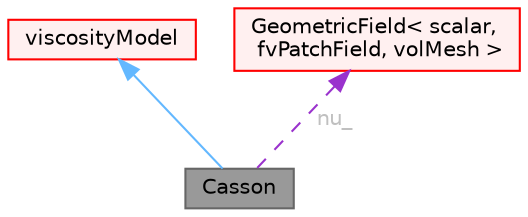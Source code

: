 digraph "Casson"
{
 // LATEX_PDF_SIZE
  bgcolor="transparent";
  edge [fontname=Helvetica,fontsize=10,labelfontname=Helvetica,labelfontsize=10];
  node [fontname=Helvetica,fontsize=10,shape=box,height=0.2,width=0.4];
  Node1 [id="Node000001",label="Casson",height=0.2,width=0.4,color="gray40", fillcolor="grey60", style="filled", fontcolor="black",tooltip="An incompressible Casson non-Newtonian viscosity model."];
  Node2 -> Node1 [id="edge1_Node000001_Node000002",dir="back",color="steelblue1",style="solid",tooltip=" "];
  Node2 [id="Node000002",label="viscosityModel",height=0.2,width=0.4,color="red", fillcolor="#FFF0F0", style="filled",URL="$classFoam_1_1viscosityModel.html",tooltip="An abstract base class for incompressible viscosityModels."];
  Node26 -> Node1 [id="edge2_Node000001_Node000026",dir="back",color="darkorchid3",style="dashed",tooltip=" ",label=" nu_",fontcolor="grey" ];
  Node26 [id="Node000026",label="GeometricField\< scalar,\l fvPatchField, volMesh \>",height=0.2,width=0.4,color="red", fillcolor="#FFF0F0", style="filled",URL="$classFoam_1_1GeometricField.html",tooltip=" "];
}
